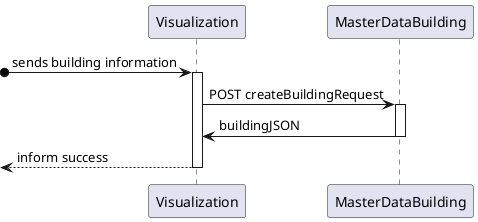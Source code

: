 @startuml SequenceDiagramLevel2


participant Visualization
participant MasterDataBuilding

?o-> Visualization : sends building information
activate Visualization

Visualization -> MasterDataBuilding : POST createBuildingRequest
activate MasterDataBuilding

MasterDataBuilding -> Visualization : buildingJSON

deactivate MasterDataBuilding

<-- Visualization: inform success
deactivate Visualization


@enduml